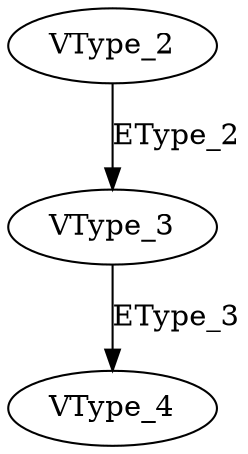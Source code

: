 digraph N4_M3_k2_view1 {
 1 [label="VType_2"];
 2 [label="VType_3"];
 3 [label="VType_4"];

 1 -> 2 [label="EType_2"];
 2 -> 3 [label="EType_3"];
}
